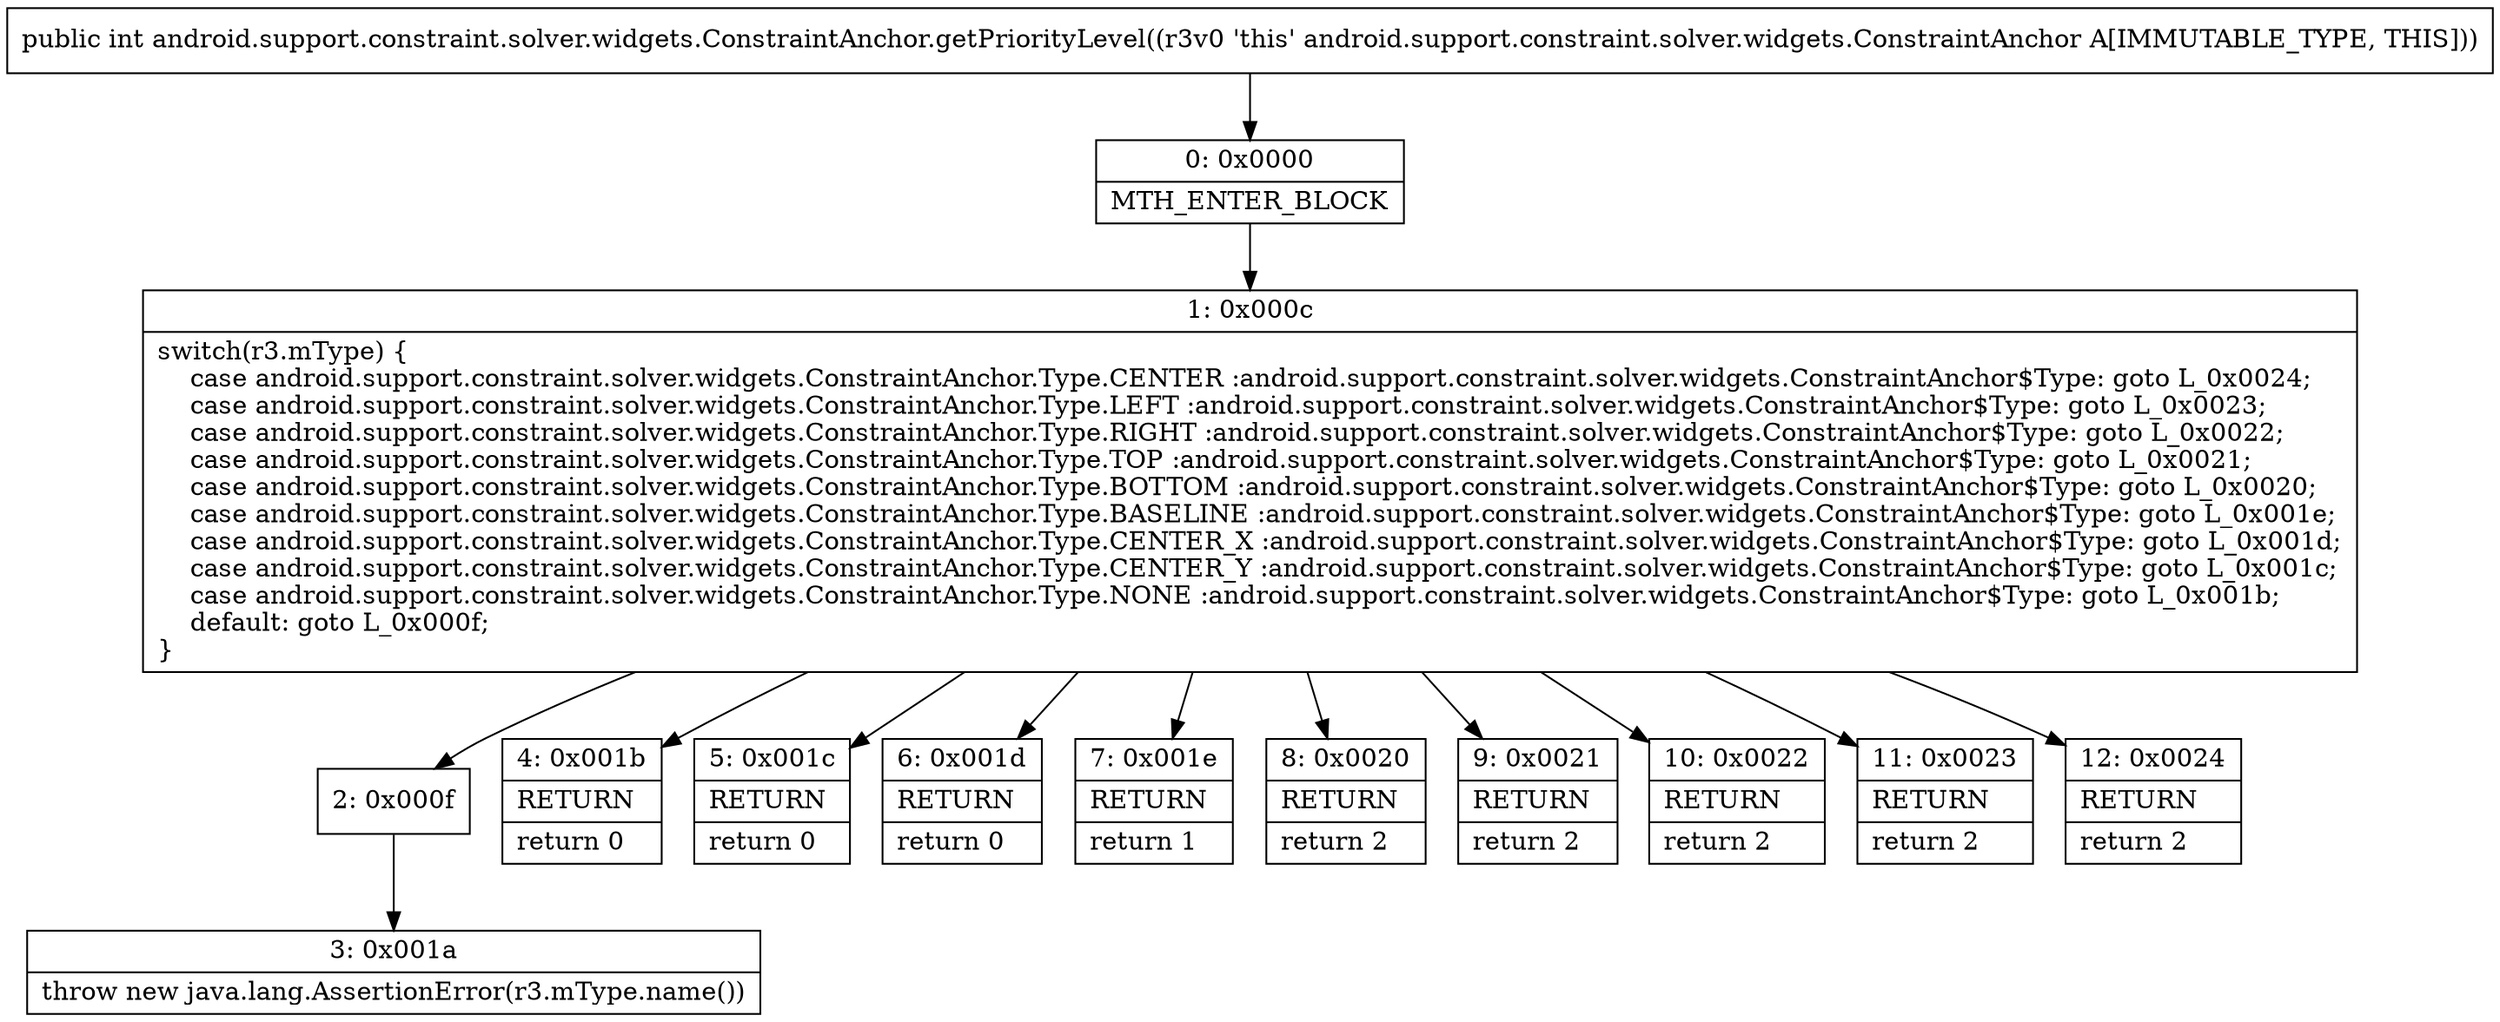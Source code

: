 digraph "CFG forandroid.support.constraint.solver.widgets.ConstraintAnchor.getPriorityLevel()I" {
Node_0 [shape=record,label="{0\:\ 0x0000|MTH_ENTER_BLOCK\l}"];
Node_1 [shape=record,label="{1\:\ 0x000c|switch(r3.mType) \{\l    case android.support.constraint.solver.widgets.ConstraintAnchor.Type.CENTER :android.support.constraint.solver.widgets.ConstraintAnchor$Type: goto L_0x0024;\l    case android.support.constraint.solver.widgets.ConstraintAnchor.Type.LEFT :android.support.constraint.solver.widgets.ConstraintAnchor$Type: goto L_0x0023;\l    case android.support.constraint.solver.widgets.ConstraintAnchor.Type.RIGHT :android.support.constraint.solver.widgets.ConstraintAnchor$Type: goto L_0x0022;\l    case android.support.constraint.solver.widgets.ConstraintAnchor.Type.TOP :android.support.constraint.solver.widgets.ConstraintAnchor$Type: goto L_0x0021;\l    case android.support.constraint.solver.widgets.ConstraintAnchor.Type.BOTTOM :android.support.constraint.solver.widgets.ConstraintAnchor$Type: goto L_0x0020;\l    case android.support.constraint.solver.widgets.ConstraintAnchor.Type.BASELINE :android.support.constraint.solver.widgets.ConstraintAnchor$Type: goto L_0x001e;\l    case android.support.constraint.solver.widgets.ConstraintAnchor.Type.CENTER_X :android.support.constraint.solver.widgets.ConstraintAnchor$Type: goto L_0x001d;\l    case android.support.constraint.solver.widgets.ConstraintAnchor.Type.CENTER_Y :android.support.constraint.solver.widgets.ConstraintAnchor$Type: goto L_0x001c;\l    case android.support.constraint.solver.widgets.ConstraintAnchor.Type.NONE :android.support.constraint.solver.widgets.ConstraintAnchor$Type: goto L_0x001b;\l    default: goto L_0x000f;\l\}\l}"];
Node_2 [shape=record,label="{2\:\ 0x000f}"];
Node_3 [shape=record,label="{3\:\ 0x001a|throw new java.lang.AssertionError(r3.mType.name())\l}"];
Node_4 [shape=record,label="{4\:\ 0x001b|RETURN\l|return 0\l}"];
Node_5 [shape=record,label="{5\:\ 0x001c|RETURN\l|return 0\l}"];
Node_6 [shape=record,label="{6\:\ 0x001d|RETURN\l|return 0\l}"];
Node_7 [shape=record,label="{7\:\ 0x001e|RETURN\l|return 1\l}"];
Node_8 [shape=record,label="{8\:\ 0x0020|RETURN\l|return 2\l}"];
Node_9 [shape=record,label="{9\:\ 0x0021|RETURN\l|return 2\l}"];
Node_10 [shape=record,label="{10\:\ 0x0022|RETURN\l|return 2\l}"];
Node_11 [shape=record,label="{11\:\ 0x0023|RETURN\l|return 2\l}"];
Node_12 [shape=record,label="{12\:\ 0x0024|RETURN\l|return 2\l}"];
MethodNode[shape=record,label="{public int android.support.constraint.solver.widgets.ConstraintAnchor.getPriorityLevel((r3v0 'this' android.support.constraint.solver.widgets.ConstraintAnchor A[IMMUTABLE_TYPE, THIS])) }"];
MethodNode -> Node_0;
Node_0 -> Node_1;
Node_1 -> Node_2;
Node_1 -> Node_4;
Node_1 -> Node_5;
Node_1 -> Node_6;
Node_1 -> Node_7;
Node_1 -> Node_8;
Node_1 -> Node_9;
Node_1 -> Node_10;
Node_1 -> Node_11;
Node_1 -> Node_12;
Node_2 -> Node_3;
}

